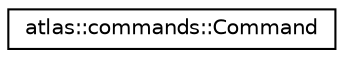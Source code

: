 digraph "Graphical Class Hierarchy"
{
  edge [fontname="Helvetica",fontsize="10",labelfontname="Helvetica",labelfontsize="10"];
  node [fontname="Helvetica",fontsize="10",shape=record];
  rankdir="LR";
  Node1 [label="atlas::commands::Command",height=0.2,width=0.4,color="black", fillcolor="white", style="filled",URL="$structatlas_1_1commands_1_1Command.html"];
}
